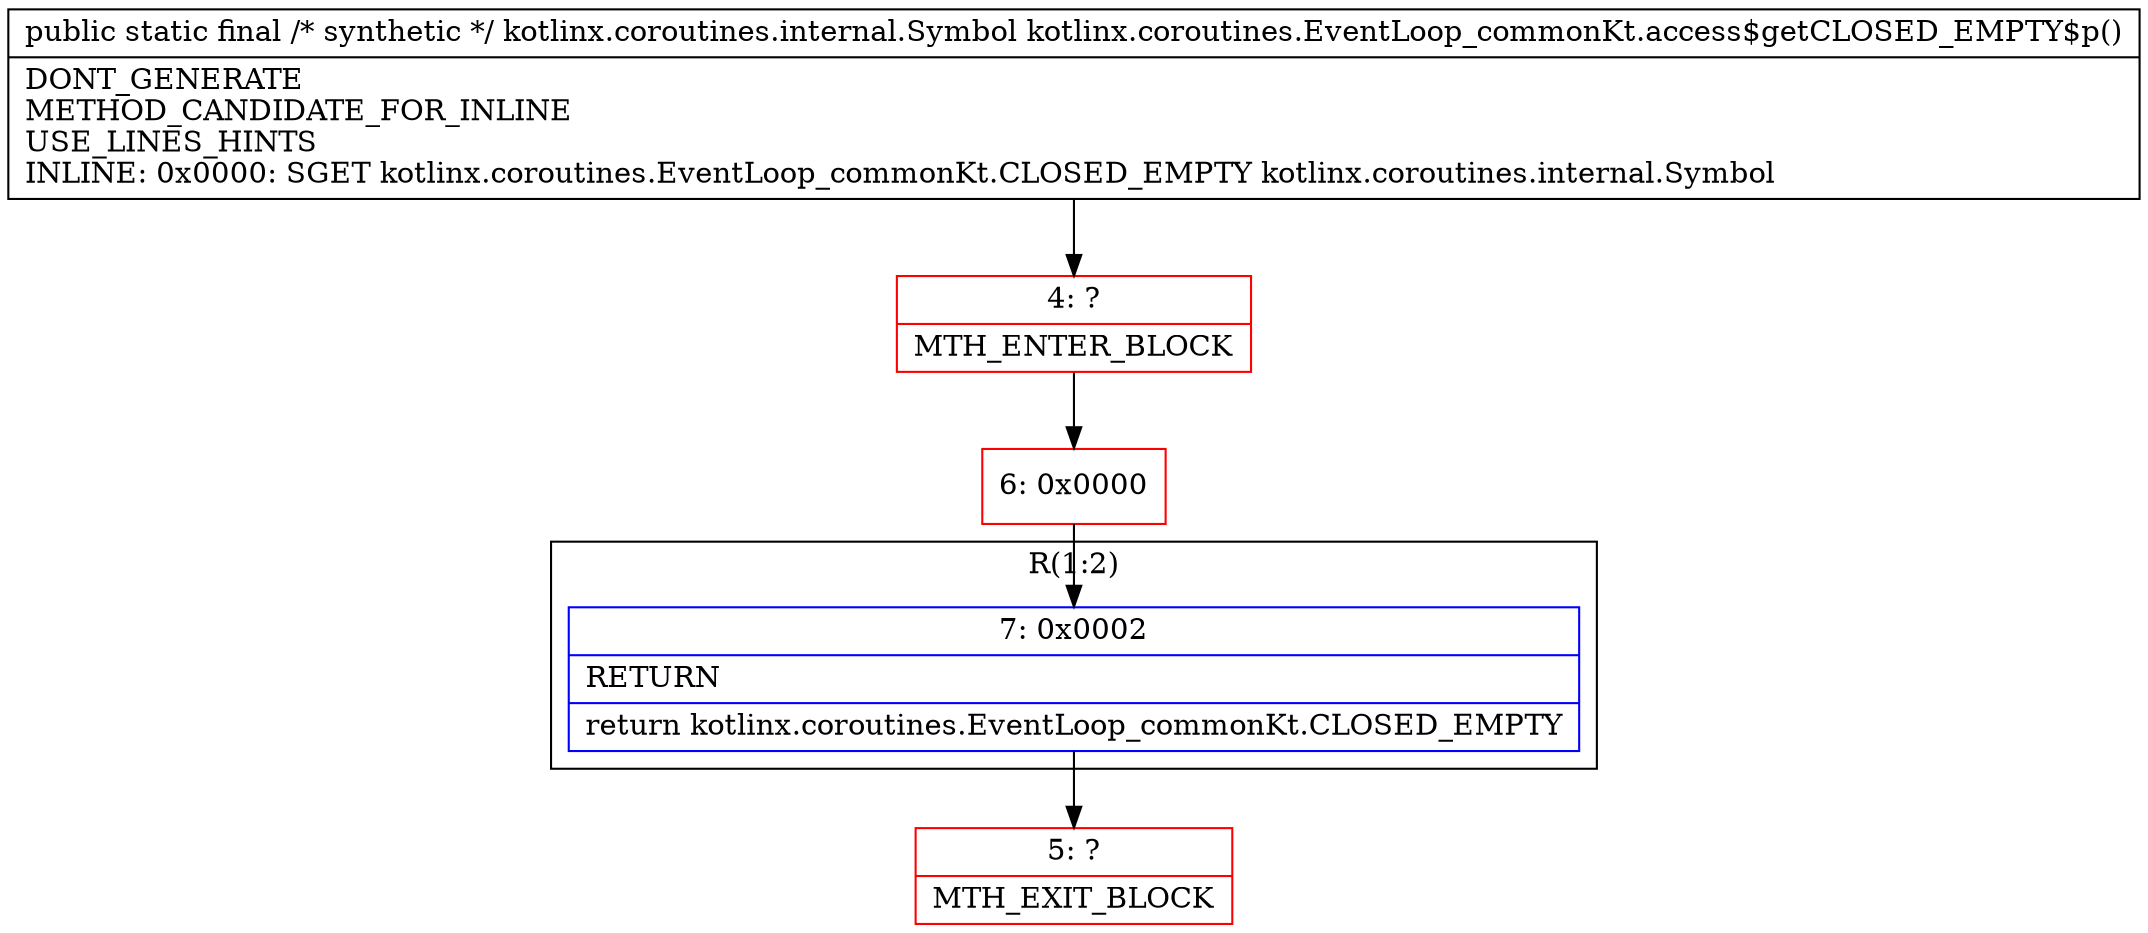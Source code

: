 digraph "CFG forkotlinx.coroutines.EventLoop_commonKt.access$getCLOSED_EMPTY$p()Lkotlinx\/coroutines\/internal\/Symbol;" {
subgraph cluster_Region_142956616 {
label = "R(1:2)";
node [shape=record,color=blue];
Node_7 [shape=record,label="{7\:\ 0x0002|RETURN\l|return kotlinx.coroutines.EventLoop_commonKt.CLOSED_EMPTY\l}"];
}
Node_4 [shape=record,color=red,label="{4\:\ ?|MTH_ENTER_BLOCK\l}"];
Node_6 [shape=record,color=red,label="{6\:\ 0x0000}"];
Node_5 [shape=record,color=red,label="{5\:\ ?|MTH_EXIT_BLOCK\l}"];
MethodNode[shape=record,label="{public static final \/* synthetic *\/ kotlinx.coroutines.internal.Symbol kotlinx.coroutines.EventLoop_commonKt.access$getCLOSED_EMPTY$p()  | DONT_GENERATE\lMETHOD_CANDIDATE_FOR_INLINE\lUSE_LINES_HINTS\lINLINE: 0x0000: SGET   kotlinx.coroutines.EventLoop_commonKt.CLOSED_EMPTY kotlinx.coroutines.internal.Symbol\l}"];
MethodNode -> Node_4;Node_7 -> Node_5;
Node_4 -> Node_6;
Node_6 -> Node_7;
}

